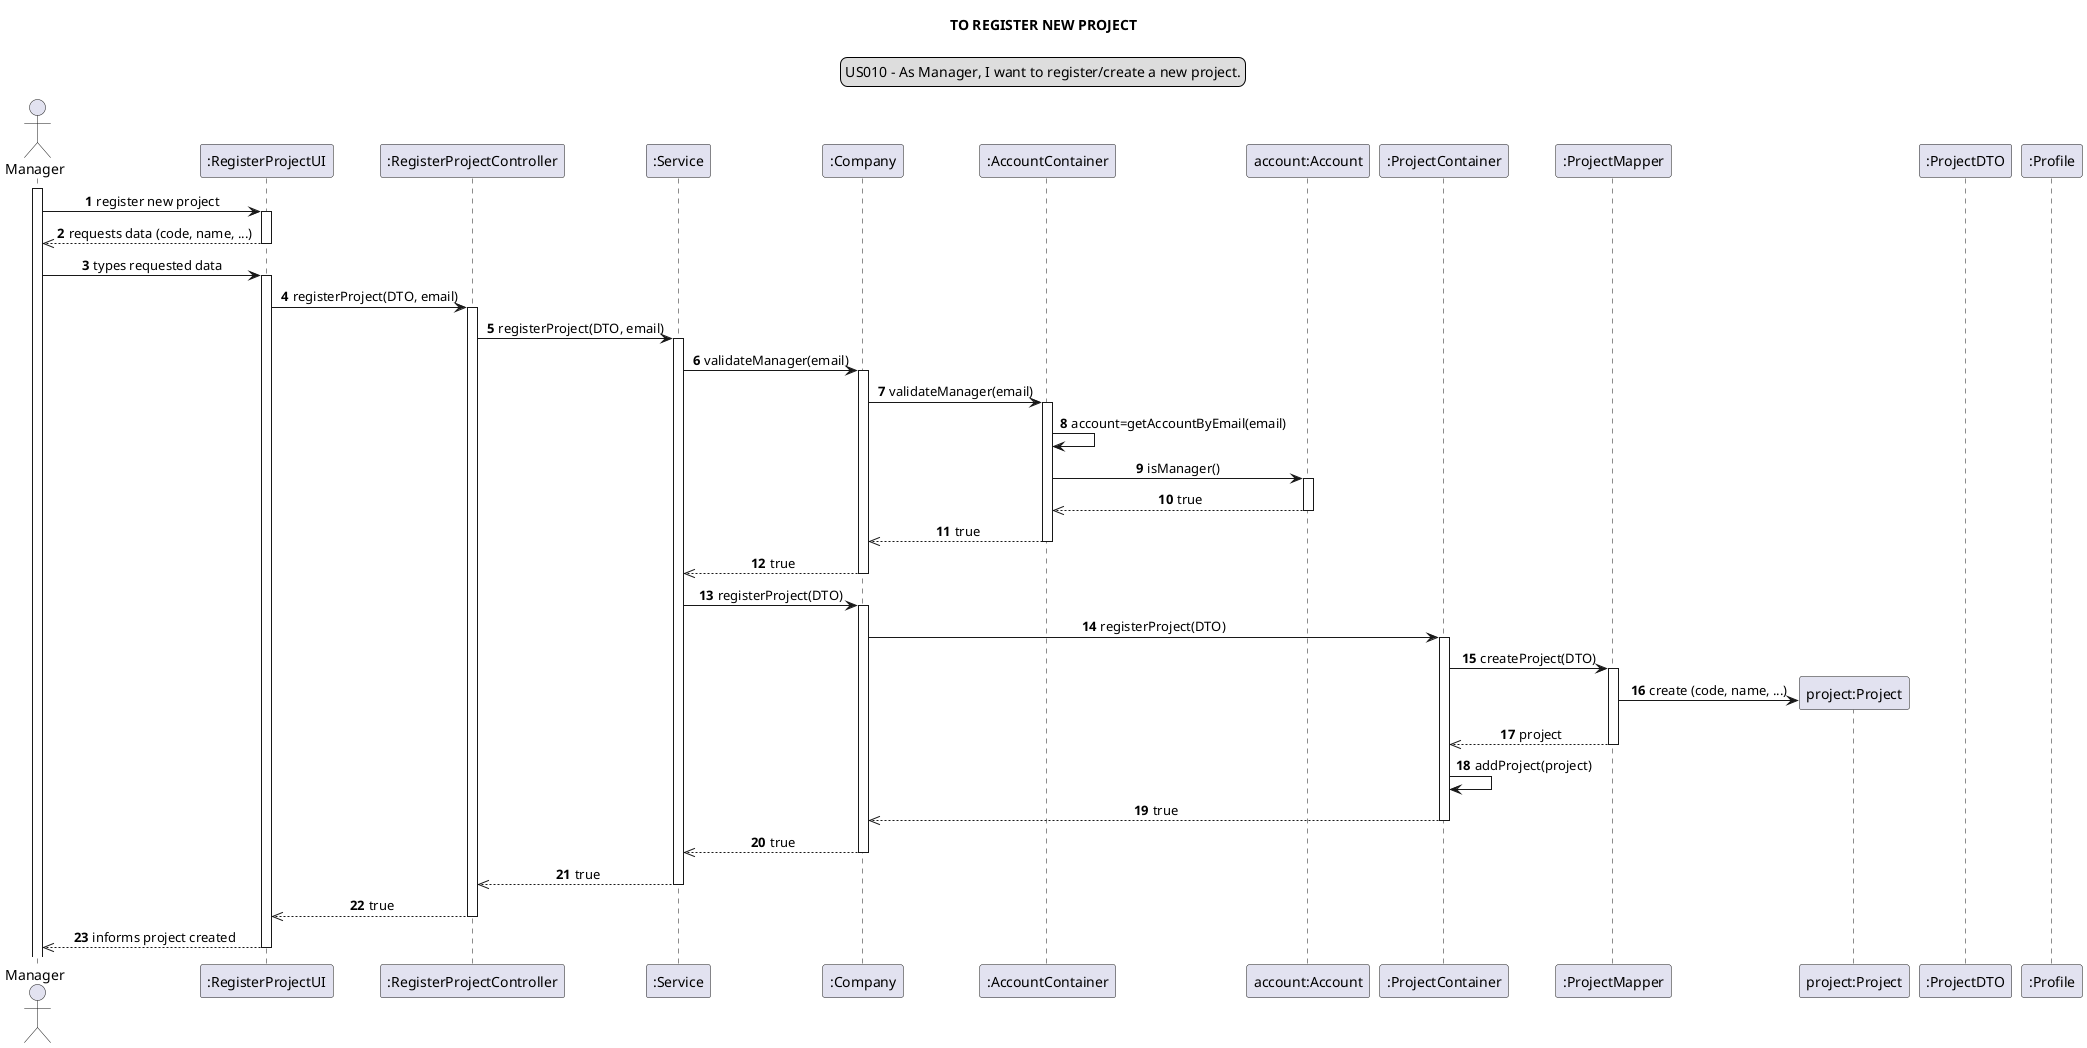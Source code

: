 @startuml

skinparam sequenceMessageAlign center
title TO REGISTER NEW PROJECT
legend top
US010 - As Manager, I want to register/create a new project.
end legend
autonumber

actor Manager as mg
participant ":RegisterProjectUI" as ui
participant ":RegisterProjectController" as controller
participant ":Service" as ser
participant ":Company" as comp
participant ":AccountContainer" as ac
participant "account:Account" as a
participant ":ProjectContainer" as PC
participant ":ProjectMapper" as mapper
participant "project:Project" as project
participant ":ProjectDTO" as dto
participant ":Profile" as pf

activate mg
mg ->ui : register new project
activate ui
ui -->> mg: requests data (code, name, ...)
deactivate ui
mg -> ui: types requested data
activate ui
ui -> controller: registerProject(DTO, email)
activate controller
controller -> ser: registerProject(DTO, email)
activate ser
ser -> comp: validateManager(email)
activate comp
comp -> ac: validateManager(email)
activate ac
ac -> ac: account=getAccountByEmail(email)
ac -> a: isManager()
activate a
a -->> ac: true
deactivate a
ac -->> comp: true
deactivate ac
comp -->> ser: true
deactivate comp
ser -> comp: registerProject(DTO)
activate comp
comp -> PC : registerProject(DTO)
activate PC
PC -> mapper: createProject(DTO)
activate mapper
create project
mapper -> project : create (code, name, ...)
mapper -->> PC: project
deactivate mapper
PC -> PC : addProject(project)
PC -->> comp : true
deactivate PC
comp -->>ser: true
deactivate comp
ser -->> controller: true
deactivate ser
controller -->> ui : true
deactivate controller
ui -->> mg :  informs project created
deactivate ui

@enduml